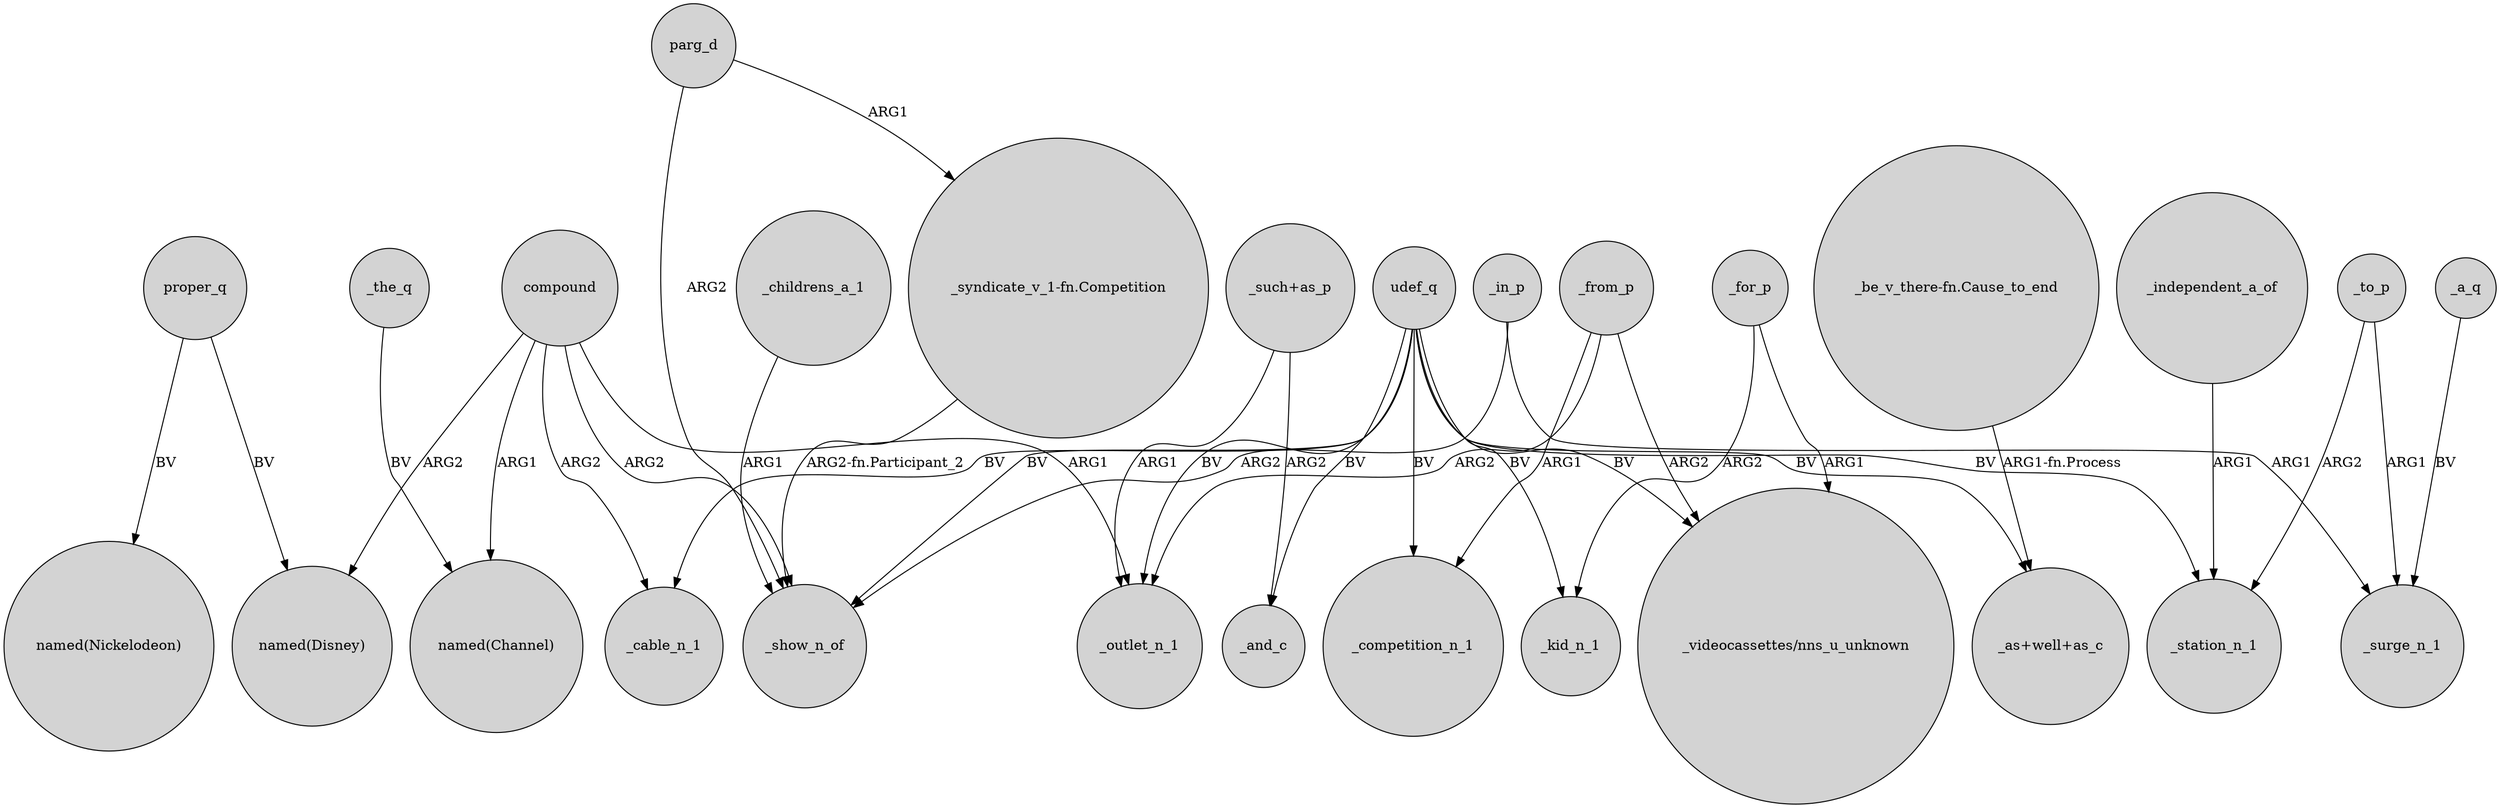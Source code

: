 digraph {
	node [shape=circle style=filled]
	compound -> "named(Channel)" [label=ARG1]
	proper_q -> "named(Disney)" [label=BV]
	parg_d -> _show_n_of [label=ARG2]
	udef_q -> _outlet_n_1 [label=BV]
	_in_p -> _show_n_of [label=ARG2]
	compound -> _outlet_n_1 [label=ARG1]
	compound -> _cable_n_1 [label=ARG2]
	"_such+as_p" -> _and_c [label=ARG2]
	udef_q -> _show_n_of [label=BV]
	udef_q -> _and_c [label=BV]
	"_such+as_p" -> _outlet_n_1 [label=ARG1]
	_the_q -> "named(Channel)" [label=BV]
	_a_q -> _surge_n_1 [label=BV]
	_from_p -> _outlet_n_1 [label=ARG2]
	_childrens_a_1 -> _show_n_of [label=ARG1]
	compound -> _show_n_of [label=ARG2]
	_from_p -> _competition_n_1 [label=ARG1]
	proper_q -> "named(Nickelodeon)" [label=BV]
	compound -> "named(Disney)" [label=ARG2]
	_in_p -> _surge_n_1 [label=ARG1]
	_to_p -> _station_n_1 [label=ARG2]
	udef_q -> _station_n_1 [label=BV]
	_to_p -> _surge_n_1 [label=ARG1]
	parg_d -> "_syndicate_v_1-fn.Competition" [label=ARG1]
	udef_q -> "_as+well+as_c" [label=BV]
	_for_p -> _kid_n_1 [label=ARG2]
	_for_p -> "_videocassettes/nns_u_unknown" [label=ARG1]
	udef_q -> "_videocassettes/nns_u_unknown" [label=BV]
	_independent_a_of -> _station_n_1 [label=ARG1]
	_from_p -> "_videocassettes/nns_u_unknown" [label=ARG2]
	"_be_v_there-fn.Cause_to_end" -> "_as+well+as_c" [label="ARG1-fn.Process"]
	udef_q -> _cable_n_1 [label=BV]
	udef_q -> _competition_n_1 [label=BV]
	"_syndicate_v_1-fn.Competition" -> _show_n_of [label="ARG2-fn.Participant_2"]
	udef_q -> _kid_n_1 [label=BV]
}
